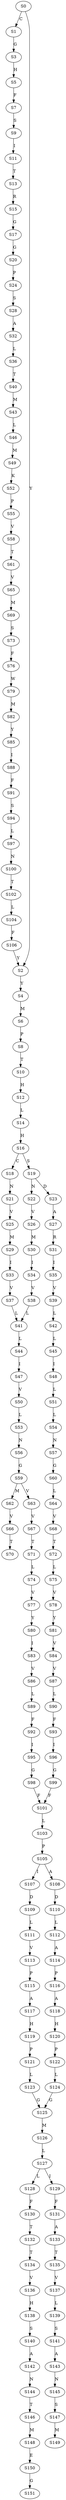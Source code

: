 strict digraph  {
	S0 -> S1 [ label = C ];
	S0 -> S2 [ label = Y ];
	S1 -> S3 [ label = G ];
	S2 -> S4 [ label = Y ];
	S3 -> S5 [ label = H ];
	S4 -> S6 [ label = M ];
	S5 -> S7 [ label = F ];
	S6 -> S8 [ label = P ];
	S7 -> S9 [ label = S ];
	S8 -> S10 [ label = T ];
	S9 -> S11 [ label = I ];
	S10 -> S12 [ label = H ];
	S11 -> S13 [ label = T ];
	S12 -> S14 [ label = L ];
	S13 -> S15 [ label = R ];
	S14 -> S16 [ label = H ];
	S15 -> S17 [ label = G ];
	S16 -> S18 [ label = C ];
	S16 -> S19 [ label = S ];
	S17 -> S20 [ label = G ];
	S18 -> S21 [ label = N ];
	S19 -> S22 [ label = N ];
	S19 -> S23 [ label = D ];
	S20 -> S24 [ label = P ];
	S21 -> S25 [ label = V ];
	S22 -> S26 [ label = V ];
	S23 -> S27 [ label = A ];
	S24 -> S28 [ label = S ];
	S25 -> S29 [ label = M ];
	S26 -> S30 [ label = M ];
	S27 -> S31 [ label = R ];
	S28 -> S32 [ label = A ];
	S29 -> S33 [ label = I ];
	S30 -> S34 [ label = I ];
	S31 -> S35 [ label = I ];
	S32 -> S36 [ label = L ];
	S33 -> S37 [ label = V ];
	S34 -> S38 [ label = V ];
	S35 -> S39 [ label = V ];
	S36 -> S40 [ label = T ];
	S37 -> S41 [ label = L ];
	S38 -> S41 [ label = L ];
	S39 -> S42 [ label = L ];
	S40 -> S43 [ label = M ];
	S41 -> S44 [ label = L ];
	S42 -> S45 [ label = L ];
	S43 -> S46 [ label = L ];
	S44 -> S47 [ label = I ];
	S45 -> S48 [ label = I ];
	S46 -> S49 [ label = M ];
	S47 -> S50 [ label = V ];
	S48 -> S51 [ label = L ];
	S49 -> S52 [ label = K ];
	S50 -> S53 [ label = L ];
	S51 -> S54 [ label = L ];
	S52 -> S55 [ label = P ];
	S53 -> S56 [ label = N ];
	S54 -> S57 [ label = N ];
	S55 -> S58 [ label = V ];
	S56 -> S59 [ label = G ];
	S57 -> S60 [ label = G ];
	S58 -> S61 [ label = T ];
	S59 -> S62 [ label = M ];
	S59 -> S63 [ label = V ];
	S60 -> S64 [ label = L ];
	S61 -> S65 [ label = V ];
	S62 -> S66 [ label = V ];
	S63 -> S67 [ label = V ];
	S64 -> S68 [ label = V ];
	S65 -> S69 [ label = M ];
	S66 -> S70 [ label = T ];
	S67 -> S71 [ label = T ];
	S68 -> S72 [ label = T ];
	S69 -> S73 [ label = S ];
	S71 -> S74 [ label = L ];
	S72 -> S75 [ label = L ];
	S73 -> S76 [ label = F ];
	S74 -> S77 [ label = V ];
	S75 -> S78 [ label = V ];
	S76 -> S79 [ label = W ];
	S77 -> S80 [ label = Y ];
	S78 -> S81 [ label = Y ];
	S79 -> S82 [ label = M ];
	S80 -> S83 [ label = I ];
	S81 -> S84 [ label = V ];
	S82 -> S85 [ label = Y ];
	S83 -> S86 [ label = V ];
	S84 -> S87 [ label = V ];
	S85 -> S88 [ label = I ];
	S86 -> S89 [ label = L ];
	S87 -> S90 [ label = L ];
	S88 -> S91 [ label = F ];
	S89 -> S92 [ label = F ];
	S90 -> S93 [ label = F ];
	S91 -> S94 [ label = S ];
	S92 -> S95 [ label = I ];
	S93 -> S96 [ label = I ];
	S94 -> S97 [ label = L ];
	S95 -> S98 [ label = G ];
	S96 -> S99 [ label = G ];
	S97 -> S100 [ label = N ];
	S98 -> S101 [ label = F ];
	S99 -> S101 [ label = F ];
	S100 -> S102 [ label = T ];
	S101 -> S103 [ label = L ];
	S102 -> S104 [ label = L ];
	S103 -> S105 [ label = P ];
	S104 -> S106 [ label = F ];
	S105 -> S107 [ label = I ];
	S105 -> S108 [ label = A ];
	S106 -> S2 [ label = Y ];
	S107 -> S109 [ label = D ];
	S108 -> S110 [ label = D ];
	S109 -> S111 [ label = L ];
	S110 -> S112 [ label = L ];
	S111 -> S113 [ label = V ];
	S112 -> S114 [ label = A ];
	S113 -> S115 [ label = P ];
	S114 -> S116 [ label = P ];
	S115 -> S117 [ label = A ];
	S116 -> S118 [ label = A ];
	S117 -> S119 [ label = H ];
	S118 -> S120 [ label = H ];
	S119 -> S121 [ label = P ];
	S120 -> S122 [ label = P ];
	S121 -> S123 [ label = L ];
	S122 -> S124 [ label = L ];
	S123 -> S125 [ label = G ];
	S124 -> S125 [ label = G ];
	S125 -> S126 [ label = M ];
	S126 -> S127 [ label = L ];
	S127 -> S128 [ label = L ];
	S127 -> S129 [ label = I ];
	S128 -> S130 [ label = F ];
	S129 -> S131 [ label = F ];
	S130 -> S132 [ label = T ];
	S131 -> S133 [ label = A ];
	S132 -> S134 [ label = T ];
	S133 -> S135 [ label = T ];
	S134 -> S136 [ label = V ];
	S135 -> S137 [ label = V ];
	S136 -> S138 [ label = H ];
	S137 -> S139 [ label = L ];
	S138 -> S140 [ label = S ];
	S139 -> S141 [ label = S ];
	S140 -> S142 [ label = A ];
	S141 -> S143 [ label = A ];
	S142 -> S144 [ label = N ];
	S143 -> S145 [ label = N ];
	S144 -> S146 [ label = T ];
	S145 -> S147 [ label = S ];
	S146 -> S148 [ label = M ];
	S147 -> S149 [ label = M ];
	S148 -> S150 [ label = E ];
	S150 -> S151 [ label = G ];
}
